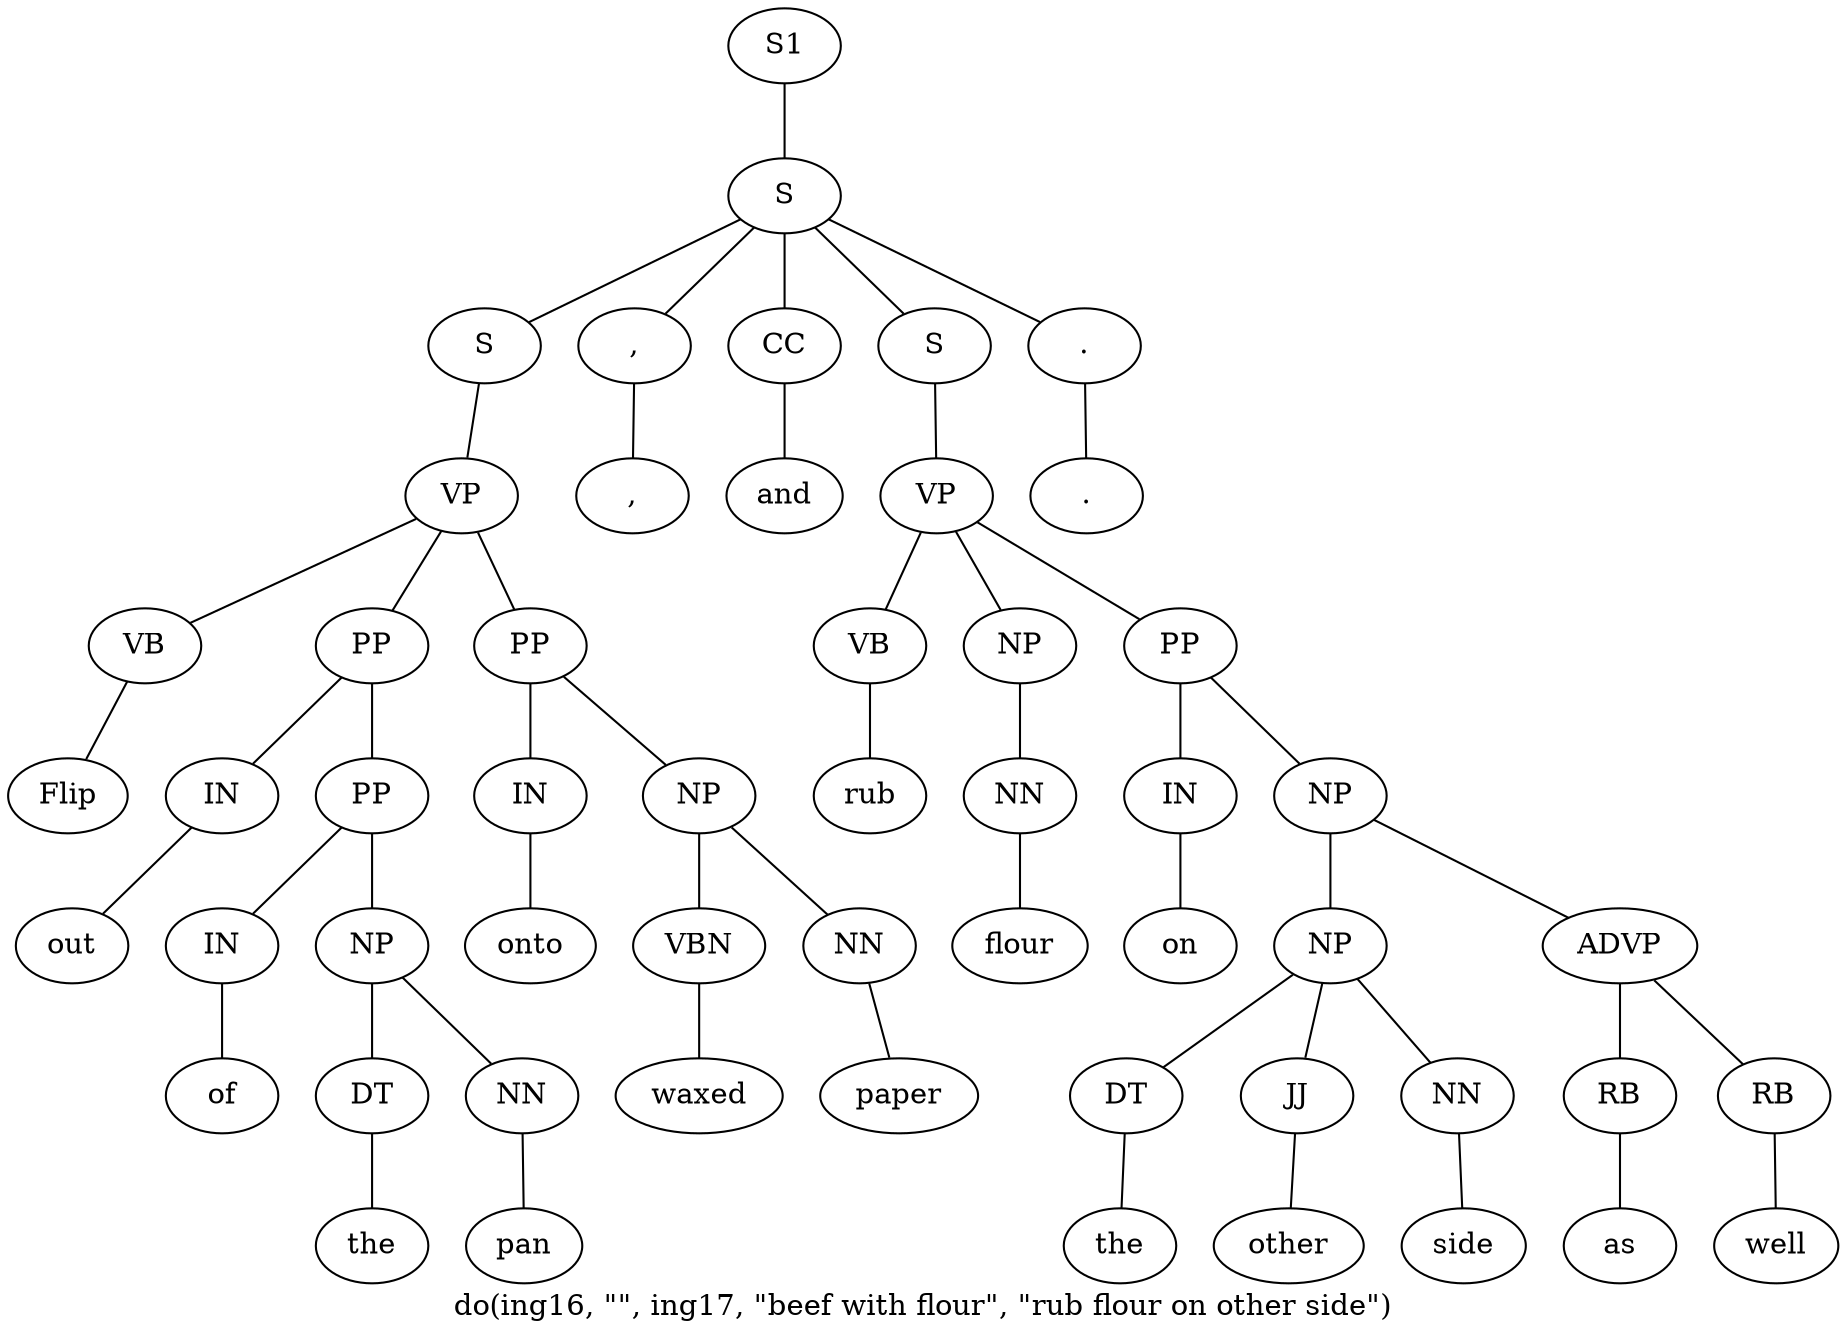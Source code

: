 graph SyntaxGraph {
	label = "do(ing16, \"\", ing17, \"beef with flour\", \"rub flour on other side\")";
	Node0 [label="S1"];
	Node1 [label="S"];
	Node2 [label="S"];
	Node3 [label="VP"];
	Node4 [label="VB"];
	Node5 [label="Flip"];
	Node6 [label="PP"];
	Node7 [label="IN"];
	Node8 [label="out"];
	Node9 [label="PP"];
	Node10 [label="IN"];
	Node11 [label="of"];
	Node12 [label="NP"];
	Node13 [label="DT"];
	Node14 [label="the"];
	Node15 [label="NN"];
	Node16 [label="pan"];
	Node17 [label="PP"];
	Node18 [label="IN"];
	Node19 [label="onto"];
	Node20 [label="NP"];
	Node21 [label="VBN"];
	Node22 [label="waxed"];
	Node23 [label="NN"];
	Node24 [label="paper"];
	Node25 [label=","];
	Node26 [label=","];
	Node27 [label="CC"];
	Node28 [label="and"];
	Node29 [label="S"];
	Node30 [label="VP"];
	Node31 [label="VB"];
	Node32 [label="rub"];
	Node33 [label="NP"];
	Node34 [label="NN"];
	Node35 [label="flour"];
	Node36 [label="PP"];
	Node37 [label="IN"];
	Node38 [label="on"];
	Node39 [label="NP"];
	Node40 [label="NP"];
	Node41 [label="DT"];
	Node42 [label="the"];
	Node43 [label="JJ"];
	Node44 [label="other"];
	Node45 [label="NN"];
	Node46 [label="side"];
	Node47 [label="ADVP"];
	Node48 [label="RB"];
	Node49 [label="as"];
	Node50 [label="RB"];
	Node51 [label="well"];
	Node52 [label="."];
	Node53 [label="."];

	Node0 -- Node1;
	Node1 -- Node2;
	Node1 -- Node25;
	Node1 -- Node27;
	Node1 -- Node29;
	Node1 -- Node52;
	Node2 -- Node3;
	Node3 -- Node4;
	Node3 -- Node6;
	Node3 -- Node17;
	Node4 -- Node5;
	Node6 -- Node7;
	Node6 -- Node9;
	Node7 -- Node8;
	Node9 -- Node10;
	Node9 -- Node12;
	Node10 -- Node11;
	Node12 -- Node13;
	Node12 -- Node15;
	Node13 -- Node14;
	Node15 -- Node16;
	Node17 -- Node18;
	Node17 -- Node20;
	Node18 -- Node19;
	Node20 -- Node21;
	Node20 -- Node23;
	Node21 -- Node22;
	Node23 -- Node24;
	Node25 -- Node26;
	Node27 -- Node28;
	Node29 -- Node30;
	Node30 -- Node31;
	Node30 -- Node33;
	Node30 -- Node36;
	Node31 -- Node32;
	Node33 -- Node34;
	Node34 -- Node35;
	Node36 -- Node37;
	Node36 -- Node39;
	Node37 -- Node38;
	Node39 -- Node40;
	Node39 -- Node47;
	Node40 -- Node41;
	Node40 -- Node43;
	Node40 -- Node45;
	Node41 -- Node42;
	Node43 -- Node44;
	Node45 -- Node46;
	Node47 -- Node48;
	Node47 -- Node50;
	Node48 -- Node49;
	Node50 -- Node51;
	Node52 -- Node53;
}